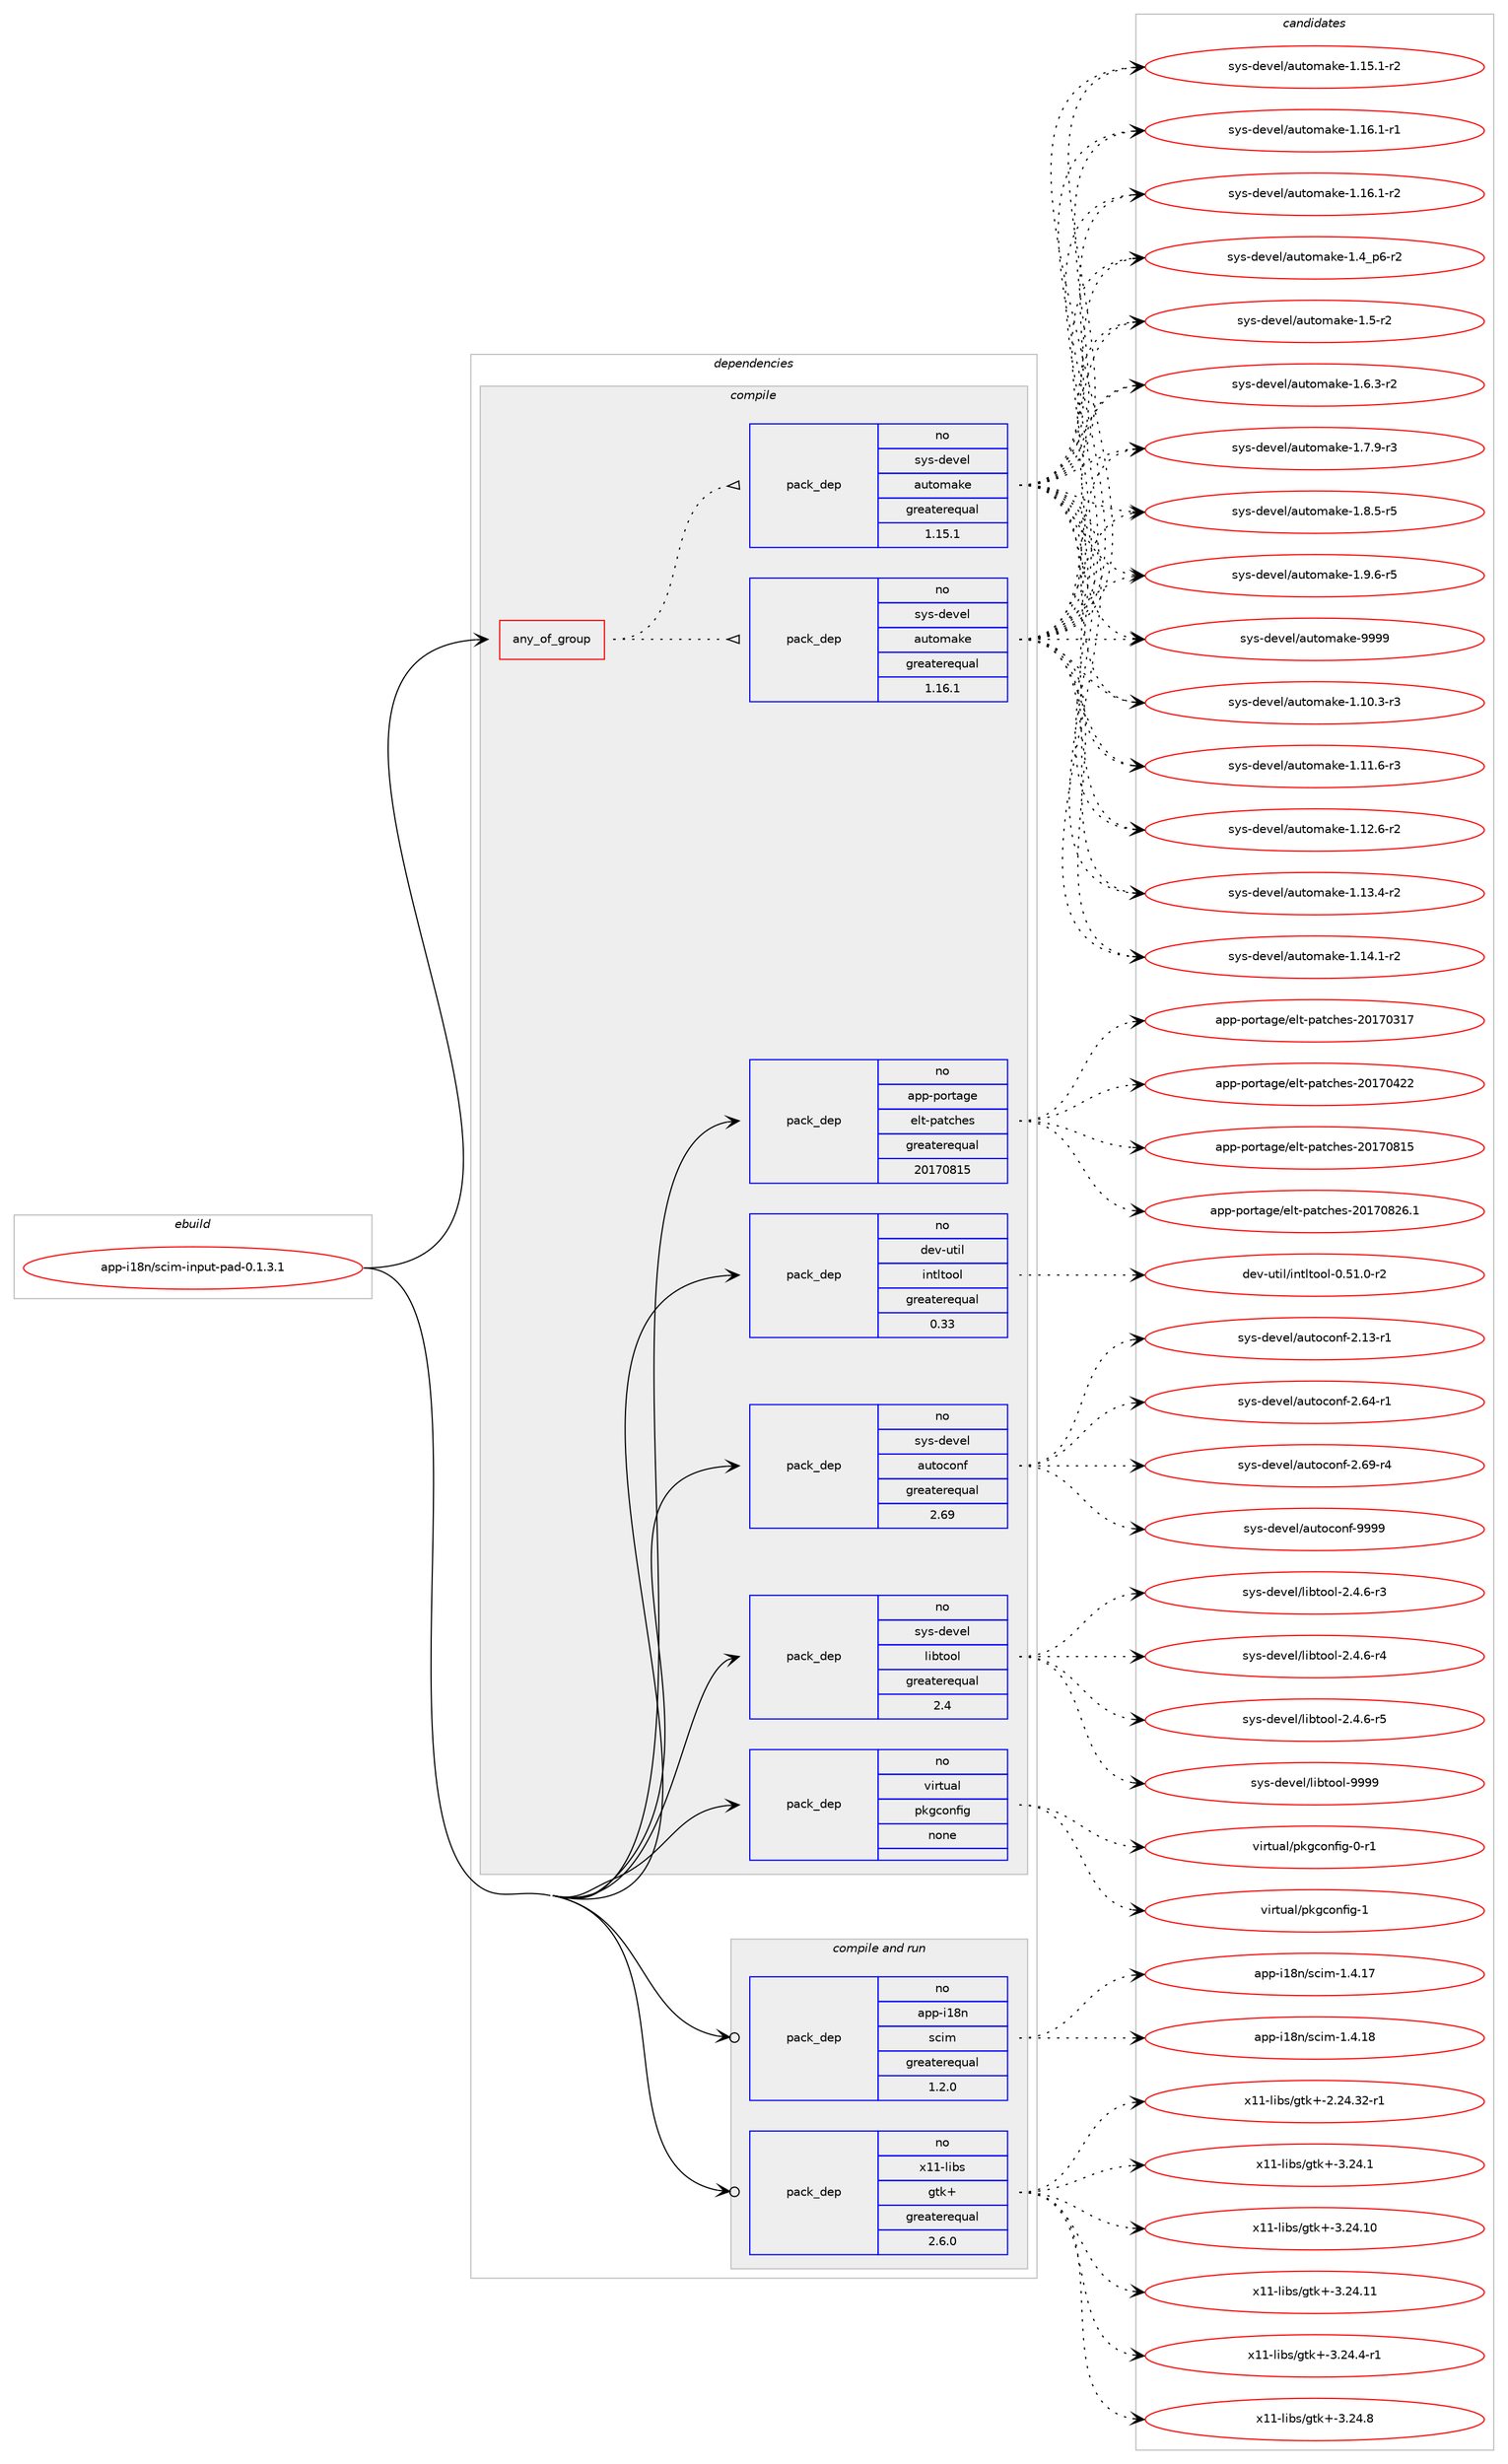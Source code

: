digraph prolog {

# *************
# Graph options
# *************

newrank=true;
concentrate=true;
compound=true;
graph [rankdir=LR,fontname=Helvetica,fontsize=10,ranksep=1.5];#, ranksep=2.5, nodesep=0.2];
edge  [arrowhead=vee];
node  [fontname=Helvetica,fontsize=10];

# **********
# The ebuild
# **********

subgraph cluster_leftcol {
color=gray;
rank=same;
label=<<i>ebuild</i>>;
id [label="app-i18n/scim-input-pad-0.1.3.1", color=red, width=4, href="../app-i18n/scim-input-pad-0.1.3.1.svg"];
}

# ****************
# The dependencies
# ****************

subgraph cluster_midcol {
color=gray;
label=<<i>dependencies</i>>;
subgraph cluster_compile {
fillcolor="#eeeeee";
style=filled;
label=<<i>compile</i>>;
subgraph any8622 {
dependency495662 [label=<<TABLE BORDER="0" CELLBORDER="1" CELLSPACING="0" CELLPADDING="4"><TR><TD CELLPADDING="10">any_of_group</TD></TR></TABLE>>, shape=none, color=red];subgraph pack368281 {
dependency495663 [label=<<TABLE BORDER="0" CELLBORDER="1" CELLSPACING="0" CELLPADDING="4" WIDTH="220"><TR><TD ROWSPAN="6" CELLPADDING="30">pack_dep</TD></TR><TR><TD WIDTH="110">no</TD></TR><TR><TD>sys-devel</TD></TR><TR><TD>automake</TD></TR><TR><TD>greaterequal</TD></TR><TR><TD>1.16.1</TD></TR></TABLE>>, shape=none, color=blue];
}
dependency495662:e -> dependency495663:w [weight=20,style="dotted",arrowhead="oinv"];
subgraph pack368282 {
dependency495664 [label=<<TABLE BORDER="0" CELLBORDER="1" CELLSPACING="0" CELLPADDING="4" WIDTH="220"><TR><TD ROWSPAN="6" CELLPADDING="30">pack_dep</TD></TR><TR><TD WIDTH="110">no</TD></TR><TR><TD>sys-devel</TD></TR><TR><TD>automake</TD></TR><TR><TD>greaterequal</TD></TR><TR><TD>1.15.1</TD></TR></TABLE>>, shape=none, color=blue];
}
dependency495662:e -> dependency495664:w [weight=20,style="dotted",arrowhead="oinv"];
}
id:e -> dependency495662:w [weight=20,style="solid",arrowhead="vee"];
subgraph pack368283 {
dependency495665 [label=<<TABLE BORDER="0" CELLBORDER="1" CELLSPACING="0" CELLPADDING="4" WIDTH="220"><TR><TD ROWSPAN="6" CELLPADDING="30">pack_dep</TD></TR><TR><TD WIDTH="110">no</TD></TR><TR><TD>app-portage</TD></TR><TR><TD>elt-patches</TD></TR><TR><TD>greaterequal</TD></TR><TR><TD>20170815</TD></TR></TABLE>>, shape=none, color=blue];
}
id:e -> dependency495665:w [weight=20,style="solid",arrowhead="vee"];
subgraph pack368284 {
dependency495666 [label=<<TABLE BORDER="0" CELLBORDER="1" CELLSPACING="0" CELLPADDING="4" WIDTH="220"><TR><TD ROWSPAN="6" CELLPADDING="30">pack_dep</TD></TR><TR><TD WIDTH="110">no</TD></TR><TR><TD>dev-util</TD></TR><TR><TD>intltool</TD></TR><TR><TD>greaterequal</TD></TR><TR><TD>0.33</TD></TR></TABLE>>, shape=none, color=blue];
}
id:e -> dependency495666:w [weight=20,style="solid",arrowhead="vee"];
subgraph pack368285 {
dependency495667 [label=<<TABLE BORDER="0" CELLBORDER="1" CELLSPACING="0" CELLPADDING="4" WIDTH="220"><TR><TD ROWSPAN="6" CELLPADDING="30">pack_dep</TD></TR><TR><TD WIDTH="110">no</TD></TR><TR><TD>sys-devel</TD></TR><TR><TD>autoconf</TD></TR><TR><TD>greaterequal</TD></TR><TR><TD>2.69</TD></TR></TABLE>>, shape=none, color=blue];
}
id:e -> dependency495667:w [weight=20,style="solid",arrowhead="vee"];
subgraph pack368286 {
dependency495668 [label=<<TABLE BORDER="0" CELLBORDER="1" CELLSPACING="0" CELLPADDING="4" WIDTH="220"><TR><TD ROWSPAN="6" CELLPADDING="30">pack_dep</TD></TR><TR><TD WIDTH="110">no</TD></TR><TR><TD>sys-devel</TD></TR><TR><TD>libtool</TD></TR><TR><TD>greaterequal</TD></TR><TR><TD>2.4</TD></TR></TABLE>>, shape=none, color=blue];
}
id:e -> dependency495668:w [weight=20,style="solid",arrowhead="vee"];
subgraph pack368287 {
dependency495669 [label=<<TABLE BORDER="0" CELLBORDER="1" CELLSPACING="0" CELLPADDING="4" WIDTH="220"><TR><TD ROWSPAN="6" CELLPADDING="30">pack_dep</TD></TR><TR><TD WIDTH="110">no</TD></TR><TR><TD>virtual</TD></TR><TR><TD>pkgconfig</TD></TR><TR><TD>none</TD></TR><TR><TD></TD></TR></TABLE>>, shape=none, color=blue];
}
id:e -> dependency495669:w [weight=20,style="solid",arrowhead="vee"];
}
subgraph cluster_compileandrun {
fillcolor="#eeeeee";
style=filled;
label=<<i>compile and run</i>>;
subgraph pack368288 {
dependency495670 [label=<<TABLE BORDER="0" CELLBORDER="1" CELLSPACING="0" CELLPADDING="4" WIDTH="220"><TR><TD ROWSPAN="6" CELLPADDING="30">pack_dep</TD></TR><TR><TD WIDTH="110">no</TD></TR><TR><TD>app-i18n</TD></TR><TR><TD>scim</TD></TR><TR><TD>greaterequal</TD></TR><TR><TD>1.2.0</TD></TR></TABLE>>, shape=none, color=blue];
}
id:e -> dependency495670:w [weight=20,style="solid",arrowhead="odotvee"];
subgraph pack368289 {
dependency495671 [label=<<TABLE BORDER="0" CELLBORDER="1" CELLSPACING="0" CELLPADDING="4" WIDTH="220"><TR><TD ROWSPAN="6" CELLPADDING="30">pack_dep</TD></TR><TR><TD WIDTH="110">no</TD></TR><TR><TD>x11-libs</TD></TR><TR><TD>gtk+</TD></TR><TR><TD>greaterequal</TD></TR><TR><TD>2.6.0</TD></TR></TABLE>>, shape=none, color=blue];
}
id:e -> dependency495671:w [weight=20,style="solid",arrowhead="odotvee"];
}
subgraph cluster_run {
fillcolor="#eeeeee";
style=filled;
label=<<i>run</i>>;
}
}

# **************
# The candidates
# **************

subgraph cluster_choices {
rank=same;
color=gray;
label=<<i>candidates</i>>;

subgraph choice368281 {
color=black;
nodesep=1;
choice11512111545100101118101108479711711611110997107101454946494846514511451 [label="sys-devel/automake-1.10.3-r3", color=red, width=4,href="../sys-devel/automake-1.10.3-r3.svg"];
choice11512111545100101118101108479711711611110997107101454946494946544511451 [label="sys-devel/automake-1.11.6-r3", color=red, width=4,href="../sys-devel/automake-1.11.6-r3.svg"];
choice11512111545100101118101108479711711611110997107101454946495046544511450 [label="sys-devel/automake-1.12.6-r2", color=red, width=4,href="../sys-devel/automake-1.12.6-r2.svg"];
choice11512111545100101118101108479711711611110997107101454946495146524511450 [label="sys-devel/automake-1.13.4-r2", color=red, width=4,href="../sys-devel/automake-1.13.4-r2.svg"];
choice11512111545100101118101108479711711611110997107101454946495246494511450 [label="sys-devel/automake-1.14.1-r2", color=red, width=4,href="../sys-devel/automake-1.14.1-r2.svg"];
choice11512111545100101118101108479711711611110997107101454946495346494511450 [label="sys-devel/automake-1.15.1-r2", color=red, width=4,href="../sys-devel/automake-1.15.1-r2.svg"];
choice11512111545100101118101108479711711611110997107101454946495446494511449 [label="sys-devel/automake-1.16.1-r1", color=red, width=4,href="../sys-devel/automake-1.16.1-r1.svg"];
choice11512111545100101118101108479711711611110997107101454946495446494511450 [label="sys-devel/automake-1.16.1-r2", color=red, width=4,href="../sys-devel/automake-1.16.1-r2.svg"];
choice115121115451001011181011084797117116111109971071014549465295112544511450 [label="sys-devel/automake-1.4_p6-r2", color=red, width=4,href="../sys-devel/automake-1.4_p6-r2.svg"];
choice11512111545100101118101108479711711611110997107101454946534511450 [label="sys-devel/automake-1.5-r2", color=red, width=4,href="../sys-devel/automake-1.5-r2.svg"];
choice115121115451001011181011084797117116111109971071014549465446514511450 [label="sys-devel/automake-1.6.3-r2", color=red, width=4,href="../sys-devel/automake-1.6.3-r2.svg"];
choice115121115451001011181011084797117116111109971071014549465546574511451 [label="sys-devel/automake-1.7.9-r3", color=red, width=4,href="../sys-devel/automake-1.7.9-r3.svg"];
choice115121115451001011181011084797117116111109971071014549465646534511453 [label="sys-devel/automake-1.8.5-r5", color=red, width=4,href="../sys-devel/automake-1.8.5-r5.svg"];
choice115121115451001011181011084797117116111109971071014549465746544511453 [label="sys-devel/automake-1.9.6-r5", color=red, width=4,href="../sys-devel/automake-1.9.6-r5.svg"];
choice115121115451001011181011084797117116111109971071014557575757 [label="sys-devel/automake-9999", color=red, width=4,href="../sys-devel/automake-9999.svg"];
dependency495663:e -> choice11512111545100101118101108479711711611110997107101454946494846514511451:w [style=dotted,weight="100"];
dependency495663:e -> choice11512111545100101118101108479711711611110997107101454946494946544511451:w [style=dotted,weight="100"];
dependency495663:e -> choice11512111545100101118101108479711711611110997107101454946495046544511450:w [style=dotted,weight="100"];
dependency495663:e -> choice11512111545100101118101108479711711611110997107101454946495146524511450:w [style=dotted,weight="100"];
dependency495663:e -> choice11512111545100101118101108479711711611110997107101454946495246494511450:w [style=dotted,weight="100"];
dependency495663:e -> choice11512111545100101118101108479711711611110997107101454946495346494511450:w [style=dotted,weight="100"];
dependency495663:e -> choice11512111545100101118101108479711711611110997107101454946495446494511449:w [style=dotted,weight="100"];
dependency495663:e -> choice11512111545100101118101108479711711611110997107101454946495446494511450:w [style=dotted,weight="100"];
dependency495663:e -> choice115121115451001011181011084797117116111109971071014549465295112544511450:w [style=dotted,weight="100"];
dependency495663:e -> choice11512111545100101118101108479711711611110997107101454946534511450:w [style=dotted,weight="100"];
dependency495663:e -> choice115121115451001011181011084797117116111109971071014549465446514511450:w [style=dotted,weight="100"];
dependency495663:e -> choice115121115451001011181011084797117116111109971071014549465546574511451:w [style=dotted,weight="100"];
dependency495663:e -> choice115121115451001011181011084797117116111109971071014549465646534511453:w [style=dotted,weight="100"];
dependency495663:e -> choice115121115451001011181011084797117116111109971071014549465746544511453:w [style=dotted,weight="100"];
dependency495663:e -> choice115121115451001011181011084797117116111109971071014557575757:w [style=dotted,weight="100"];
}
subgraph choice368282 {
color=black;
nodesep=1;
choice11512111545100101118101108479711711611110997107101454946494846514511451 [label="sys-devel/automake-1.10.3-r3", color=red, width=4,href="../sys-devel/automake-1.10.3-r3.svg"];
choice11512111545100101118101108479711711611110997107101454946494946544511451 [label="sys-devel/automake-1.11.6-r3", color=red, width=4,href="../sys-devel/automake-1.11.6-r3.svg"];
choice11512111545100101118101108479711711611110997107101454946495046544511450 [label="sys-devel/automake-1.12.6-r2", color=red, width=4,href="../sys-devel/automake-1.12.6-r2.svg"];
choice11512111545100101118101108479711711611110997107101454946495146524511450 [label="sys-devel/automake-1.13.4-r2", color=red, width=4,href="../sys-devel/automake-1.13.4-r2.svg"];
choice11512111545100101118101108479711711611110997107101454946495246494511450 [label="sys-devel/automake-1.14.1-r2", color=red, width=4,href="../sys-devel/automake-1.14.1-r2.svg"];
choice11512111545100101118101108479711711611110997107101454946495346494511450 [label="sys-devel/automake-1.15.1-r2", color=red, width=4,href="../sys-devel/automake-1.15.1-r2.svg"];
choice11512111545100101118101108479711711611110997107101454946495446494511449 [label="sys-devel/automake-1.16.1-r1", color=red, width=4,href="../sys-devel/automake-1.16.1-r1.svg"];
choice11512111545100101118101108479711711611110997107101454946495446494511450 [label="sys-devel/automake-1.16.1-r2", color=red, width=4,href="../sys-devel/automake-1.16.1-r2.svg"];
choice115121115451001011181011084797117116111109971071014549465295112544511450 [label="sys-devel/automake-1.4_p6-r2", color=red, width=4,href="../sys-devel/automake-1.4_p6-r2.svg"];
choice11512111545100101118101108479711711611110997107101454946534511450 [label="sys-devel/automake-1.5-r2", color=red, width=4,href="../sys-devel/automake-1.5-r2.svg"];
choice115121115451001011181011084797117116111109971071014549465446514511450 [label="sys-devel/automake-1.6.3-r2", color=red, width=4,href="../sys-devel/automake-1.6.3-r2.svg"];
choice115121115451001011181011084797117116111109971071014549465546574511451 [label="sys-devel/automake-1.7.9-r3", color=red, width=4,href="../sys-devel/automake-1.7.9-r3.svg"];
choice115121115451001011181011084797117116111109971071014549465646534511453 [label="sys-devel/automake-1.8.5-r5", color=red, width=4,href="../sys-devel/automake-1.8.5-r5.svg"];
choice115121115451001011181011084797117116111109971071014549465746544511453 [label="sys-devel/automake-1.9.6-r5", color=red, width=4,href="../sys-devel/automake-1.9.6-r5.svg"];
choice115121115451001011181011084797117116111109971071014557575757 [label="sys-devel/automake-9999", color=red, width=4,href="../sys-devel/automake-9999.svg"];
dependency495664:e -> choice11512111545100101118101108479711711611110997107101454946494846514511451:w [style=dotted,weight="100"];
dependency495664:e -> choice11512111545100101118101108479711711611110997107101454946494946544511451:w [style=dotted,weight="100"];
dependency495664:e -> choice11512111545100101118101108479711711611110997107101454946495046544511450:w [style=dotted,weight="100"];
dependency495664:e -> choice11512111545100101118101108479711711611110997107101454946495146524511450:w [style=dotted,weight="100"];
dependency495664:e -> choice11512111545100101118101108479711711611110997107101454946495246494511450:w [style=dotted,weight="100"];
dependency495664:e -> choice11512111545100101118101108479711711611110997107101454946495346494511450:w [style=dotted,weight="100"];
dependency495664:e -> choice11512111545100101118101108479711711611110997107101454946495446494511449:w [style=dotted,weight="100"];
dependency495664:e -> choice11512111545100101118101108479711711611110997107101454946495446494511450:w [style=dotted,weight="100"];
dependency495664:e -> choice115121115451001011181011084797117116111109971071014549465295112544511450:w [style=dotted,weight="100"];
dependency495664:e -> choice11512111545100101118101108479711711611110997107101454946534511450:w [style=dotted,weight="100"];
dependency495664:e -> choice115121115451001011181011084797117116111109971071014549465446514511450:w [style=dotted,weight="100"];
dependency495664:e -> choice115121115451001011181011084797117116111109971071014549465546574511451:w [style=dotted,weight="100"];
dependency495664:e -> choice115121115451001011181011084797117116111109971071014549465646534511453:w [style=dotted,weight="100"];
dependency495664:e -> choice115121115451001011181011084797117116111109971071014549465746544511453:w [style=dotted,weight="100"];
dependency495664:e -> choice115121115451001011181011084797117116111109971071014557575757:w [style=dotted,weight="100"];
}
subgraph choice368283 {
color=black;
nodesep=1;
choice97112112451121111141169710310147101108116451129711699104101115455048495548514955 [label="app-portage/elt-patches-20170317", color=red, width=4,href="../app-portage/elt-patches-20170317.svg"];
choice97112112451121111141169710310147101108116451129711699104101115455048495548525050 [label="app-portage/elt-patches-20170422", color=red, width=4,href="../app-portage/elt-patches-20170422.svg"];
choice97112112451121111141169710310147101108116451129711699104101115455048495548564953 [label="app-portage/elt-patches-20170815", color=red, width=4,href="../app-portage/elt-patches-20170815.svg"];
choice971121124511211111411697103101471011081164511297116991041011154550484955485650544649 [label="app-portage/elt-patches-20170826.1", color=red, width=4,href="../app-portage/elt-patches-20170826.1.svg"];
dependency495665:e -> choice97112112451121111141169710310147101108116451129711699104101115455048495548514955:w [style=dotted,weight="100"];
dependency495665:e -> choice97112112451121111141169710310147101108116451129711699104101115455048495548525050:w [style=dotted,weight="100"];
dependency495665:e -> choice97112112451121111141169710310147101108116451129711699104101115455048495548564953:w [style=dotted,weight="100"];
dependency495665:e -> choice971121124511211111411697103101471011081164511297116991041011154550484955485650544649:w [style=dotted,weight="100"];
}
subgraph choice368284 {
color=black;
nodesep=1;
choice1001011184511711610510847105110116108116111111108454846534946484511450 [label="dev-util/intltool-0.51.0-r2", color=red, width=4,href="../dev-util/intltool-0.51.0-r2.svg"];
dependency495666:e -> choice1001011184511711610510847105110116108116111111108454846534946484511450:w [style=dotted,weight="100"];
}
subgraph choice368285 {
color=black;
nodesep=1;
choice1151211154510010111810110847971171161119911111010245504649514511449 [label="sys-devel/autoconf-2.13-r1", color=red, width=4,href="../sys-devel/autoconf-2.13-r1.svg"];
choice1151211154510010111810110847971171161119911111010245504654524511449 [label="sys-devel/autoconf-2.64-r1", color=red, width=4,href="../sys-devel/autoconf-2.64-r1.svg"];
choice1151211154510010111810110847971171161119911111010245504654574511452 [label="sys-devel/autoconf-2.69-r4", color=red, width=4,href="../sys-devel/autoconf-2.69-r4.svg"];
choice115121115451001011181011084797117116111991111101024557575757 [label="sys-devel/autoconf-9999", color=red, width=4,href="../sys-devel/autoconf-9999.svg"];
dependency495667:e -> choice1151211154510010111810110847971171161119911111010245504649514511449:w [style=dotted,weight="100"];
dependency495667:e -> choice1151211154510010111810110847971171161119911111010245504654524511449:w [style=dotted,weight="100"];
dependency495667:e -> choice1151211154510010111810110847971171161119911111010245504654574511452:w [style=dotted,weight="100"];
dependency495667:e -> choice115121115451001011181011084797117116111991111101024557575757:w [style=dotted,weight="100"];
}
subgraph choice368286 {
color=black;
nodesep=1;
choice1151211154510010111810110847108105981161111111084550465246544511451 [label="sys-devel/libtool-2.4.6-r3", color=red, width=4,href="../sys-devel/libtool-2.4.6-r3.svg"];
choice1151211154510010111810110847108105981161111111084550465246544511452 [label="sys-devel/libtool-2.4.6-r4", color=red, width=4,href="../sys-devel/libtool-2.4.6-r4.svg"];
choice1151211154510010111810110847108105981161111111084550465246544511453 [label="sys-devel/libtool-2.4.6-r5", color=red, width=4,href="../sys-devel/libtool-2.4.6-r5.svg"];
choice1151211154510010111810110847108105981161111111084557575757 [label="sys-devel/libtool-9999", color=red, width=4,href="../sys-devel/libtool-9999.svg"];
dependency495668:e -> choice1151211154510010111810110847108105981161111111084550465246544511451:w [style=dotted,weight="100"];
dependency495668:e -> choice1151211154510010111810110847108105981161111111084550465246544511452:w [style=dotted,weight="100"];
dependency495668:e -> choice1151211154510010111810110847108105981161111111084550465246544511453:w [style=dotted,weight="100"];
dependency495668:e -> choice1151211154510010111810110847108105981161111111084557575757:w [style=dotted,weight="100"];
}
subgraph choice368287 {
color=black;
nodesep=1;
choice11810511411611797108471121071039911111010210510345484511449 [label="virtual/pkgconfig-0-r1", color=red, width=4,href="../virtual/pkgconfig-0-r1.svg"];
choice1181051141161179710847112107103991111101021051034549 [label="virtual/pkgconfig-1", color=red, width=4,href="../virtual/pkgconfig-1.svg"];
dependency495669:e -> choice11810511411611797108471121071039911111010210510345484511449:w [style=dotted,weight="100"];
dependency495669:e -> choice1181051141161179710847112107103991111101021051034549:w [style=dotted,weight="100"];
}
subgraph choice368288 {
color=black;
nodesep=1;
choice97112112451054956110471159910510945494652464955 [label="app-i18n/scim-1.4.17", color=red, width=4,href="../app-i18n/scim-1.4.17.svg"];
choice97112112451054956110471159910510945494652464956 [label="app-i18n/scim-1.4.18", color=red, width=4,href="../app-i18n/scim-1.4.18.svg"];
dependency495670:e -> choice97112112451054956110471159910510945494652464955:w [style=dotted,weight="100"];
dependency495670:e -> choice97112112451054956110471159910510945494652464956:w [style=dotted,weight="100"];
}
subgraph choice368289 {
color=black;
nodesep=1;
choice12049494510810598115471031161074345504650524651504511449 [label="x11-libs/gtk+-2.24.32-r1", color=red, width=4,href="../x11-libs/gtk+-2.24.32-r1.svg"];
choice12049494510810598115471031161074345514650524649 [label="x11-libs/gtk+-3.24.1", color=red, width=4,href="../x11-libs/gtk+-3.24.1.svg"];
choice1204949451081059811547103116107434551465052464948 [label="x11-libs/gtk+-3.24.10", color=red, width=4,href="../x11-libs/gtk+-3.24.10.svg"];
choice1204949451081059811547103116107434551465052464949 [label="x11-libs/gtk+-3.24.11", color=red, width=4,href="../x11-libs/gtk+-3.24.11.svg"];
choice120494945108105981154710311610743455146505246524511449 [label="x11-libs/gtk+-3.24.4-r1", color=red, width=4,href="../x11-libs/gtk+-3.24.4-r1.svg"];
choice12049494510810598115471031161074345514650524656 [label="x11-libs/gtk+-3.24.8", color=red, width=4,href="../x11-libs/gtk+-3.24.8.svg"];
dependency495671:e -> choice12049494510810598115471031161074345504650524651504511449:w [style=dotted,weight="100"];
dependency495671:e -> choice12049494510810598115471031161074345514650524649:w [style=dotted,weight="100"];
dependency495671:e -> choice1204949451081059811547103116107434551465052464948:w [style=dotted,weight="100"];
dependency495671:e -> choice1204949451081059811547103116107434551465052464949:w [style=dotted,weight="100"];
dependency495671:e -> choice120494945108105981154710311610743455146505246524511449:w [style=dotted,weight="100"];
dependency495671:e -> choice12049494510810598115471031161074345514650524656:w [style=dotted,weight="100"];
}
}

}
